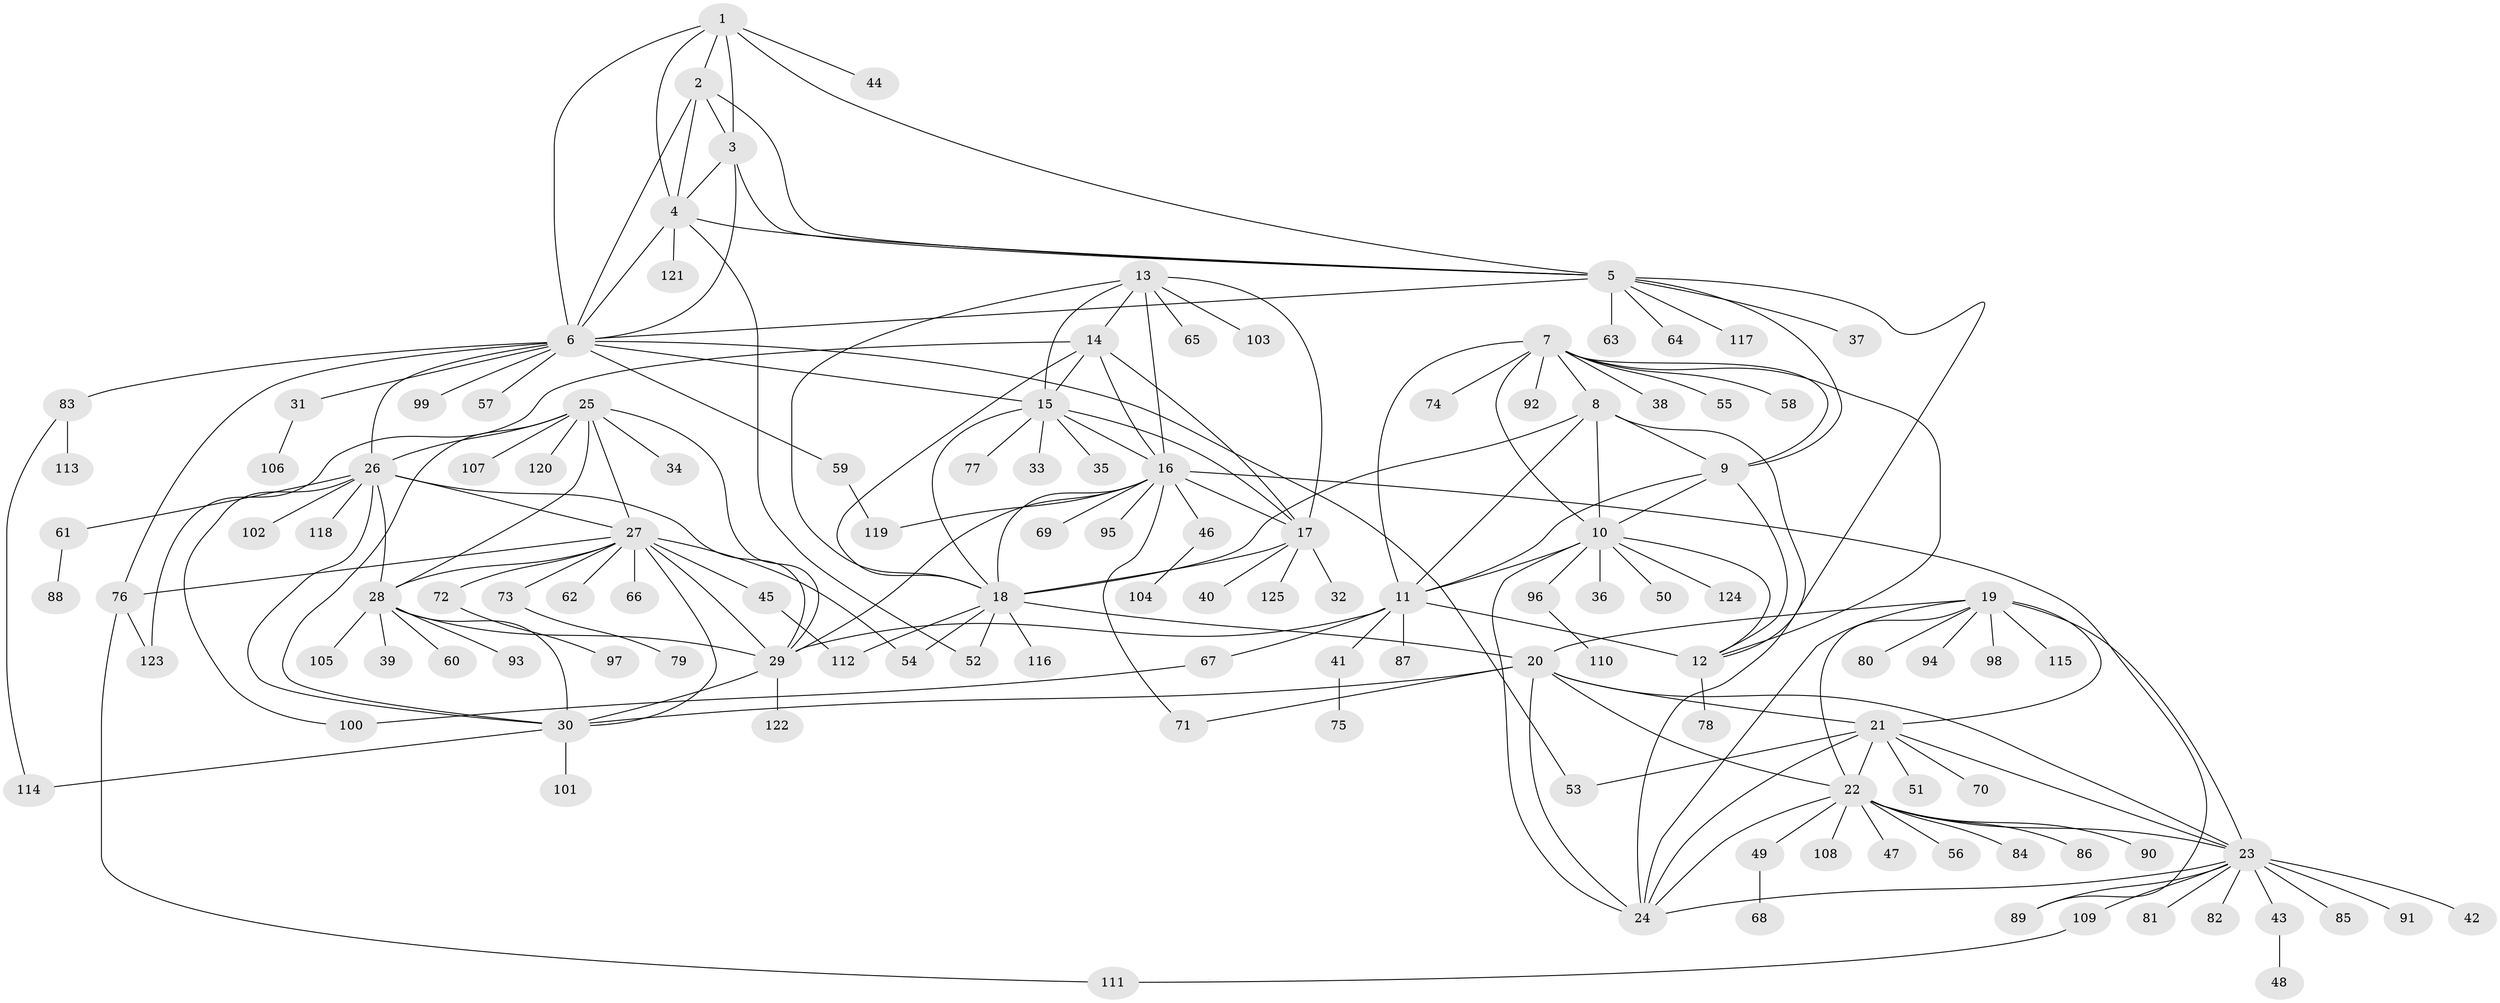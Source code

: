 // Generated by graph-tools (version 1.1) at 2025/50/03/09/25 03:50:40]
// undirected, 125 vertices, 192 edges
graph export_dot {
graph [start="1"]
  node [color=gray90,style=filled];
  1;
  2;
  3;
  4;
  5;
  6;
  7;
  8;
  9;
  10;
  11;
  12;
  13;
  14;
  15;
  16;
  17;
  18;
  19;
  20;
  21;
  22;
  23;
  24;
  25;
  26;
  27;
  28;
  29;
  30;
  31;
  32;
  33;
  34;
  35;
  36;
  37;
  38;
  39;
  40;
  41;
  42;
  43;
  44;
  45;
  46;
  47;
  48;
  49;
  50;
  51;
  52;
  53;
  54;
  55;
  56;
  57;
  58;
  59;
  60;
  61;
  62;
  63;
  64;
  65;
  66;
  67;
  68;
  69;
  70;
  71;
  72;
  73;
  74;
  75;
  76;
  77;
  78;
  79;
  80;
  81;
  82;
  83;
  84;
  85;
  86;
  87;
  88;
  89;
  90;
  91;
  92;
  93;
  94;
  95;
  96;
  97;
  98;
  99;
  100;
  101;
  102;
  103;
  104;
  105;
  106;
  107;
  108;
  109;
  110;
  111;
  112;
  113;
  114;
  115;
  116;
  117;
  118;
  119;
  120;
  121;
  122;
  123;
  124;
  125;
  1 -- 2;
  1 -- 3;
  1 -- 4;
  1 -- 5;
  1 -- 6;
  1 -- 44;
  2 -- 3;
  2 -- 4;
  2 -- 5;
  2 -- 6;
  3 -- 4;
  3 -- 5;
  3 -- 6;
  4 -- 5;
  4 -- 6;
  4 -- 52;
  4 -- 121;
  5 -- 6;
  5 -- 9;
  5 -- 24;
  5 -- 37;
  5 -- 63;
  5 -- 64;
  5 -- 117;
  6 -- 15;
  6 -- 26;
  6 -- 31;
  6 -- 53;
  6 -- 57;
  6 -- 59;
  6 -- 76;
  6 -- 83;
  6 -- 99;
  7 -- 8;
  7 -- 9;
  7 -- 10;
  7 -- 11;
  7 -- 12;
  7 -- 38;
  7 -- 55;
  7 -- 58;
  7 -- 74;
  7 -- 92;
  8 -- 9;
  8 -- 10;
  8 -- 11;
  8 -- 12;
  8 -- 18;
  9 -- 10;
  9 -- 11;
  9 -- 12;
  10 -- 11;
  10 -- 12;
  10 -- 24;
  10 -- 36;
  10 -- 50;
  10 -- 96;
  10 -- 124;
  11 -- 12;
  11 -- 29;
  11 -- 41;
  11 -- 67;
  11 -- 87;
  12 -- 78;
  13 -- 14;
  13 -- 15;
  13 -- 16;
  13 -- 17;
  13 -- 18;
  13 -- 65;
  13 -- 103;
  14 -- 15;
  14 -- 16;
  14 -- 17;
  14 -- 18;
  14 -- 123;
  15 -- 16;
  15 -- 17;
  15 -- 18;
  15 -- 33;
  15 -- 35;
  15 -- 77;
  16 -- 17;
  16 -- 18;
  16 -- 29;
  16 -- 46;
  16 -- 69;
  16 -- 71;
  16 -- 89;
  16 -- 95;
  16 -- 119;
  17 -- 18;
  17 -- 32;
  17 -- 40;
  17 -- 125;
  18 -- 20;
  18 -- 52;
  18 -- 54;
  18 -- 112;
  18 -- 116;
  19 -- 20;
  19 -- 21;
  19 -- 22;
  19 -- 23;
  19 -- 24;
  19 -- 80;
  19 -- 94;
  19 -- 98;
  19 -- 115;
  20 -- 21;
  20 -- 22;
  20 -- 23;
  20 -- 24;
  20 -- 30;
  20 -- 71;
  21 -- 22;
  21 -- 23;
  21 -- 24;
  21 -- 51;
  21 -- 53;
  21 -- 70;
  22 -- 23;
  22 -- 24;
  22 -- 47;
  22 -- 49;
  22 -- 56;
  22 -- 84;
  22 -- 86;
  22 -- 90;
  22 -- 108;
  23 -- 24;
  23 -- 42;
  23 -- 43;
  23 -- 81;
  23 -- 82;
  23 -- 85;
  23 -- 89;
  23 -- 91;
  23 -- 109;
  25 -- 26;
  25 -- 27;
  25 -- 28;
  25 -- 29;
  25 -- 30;
  25 -- 34;
  25 -- 107;
  25 -- 120;
  26 -- 27;
  26 -- 28;
  26 -- 29;
  26 -- 30;
  26 -- 61;
  26 -- 100;
  26 -- 102;
  26 -- 118;
  27 -- 28;
  27 -- 29;
  27 -- 30;
  27 -- 45;
  27 -- 54;
  27 -- 62;
  27 -- 66;
  27 -- 72;
  27 -- 73;
  27 -- 76;
  28 -- 29;
  28 -- 30;
  28 -- 39;
  28 -- 60;
  28 -- 93;
  28 -- 105;
  29 -- 30;
  29 -- 122;
  30 -- 101;
  30 -- 114;
  31 -- 106;
  41 -- 75;
  43 -- 48;
  45 -- 112;
  46 -- 104;
  49 -- 68;
  59 -- 119;
  61 -- 88;
  67 -- 100;
  72 -- 97;
  73 -- 79;
  76 -- 111;
  76 -- 123;
  83 -- 113;
  83 -- 114;
  96 -- 110;
  109 -- 111;
}
